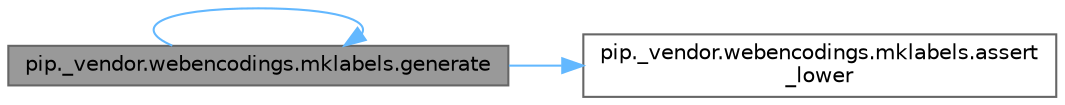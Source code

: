 digraph "pip._vendor.webencodings.mklabels.generate"
{
 // LATEX_PDF_SIZE
  bgcolor="transparent";
  edge [fontname=Helvetica,fontsize=10,labelfontname=Helvetica,labelfontsize=10];
  node [fontname=Helvetica,fontsize=10,shape=box,height=0.2,width=0.4];
  rankdir="LR";
  Node1 [id="Node000001",label="pip._vendor.webencodings.mklabels.generate",height=0.2,width=0.4,color="gray40", fillcolor="grey60", style="filled", fontcolor="black",tooltip=" "];
  Node1 -> Node2 [id="edge1_Node000001_Node000002",color="steelblue1",style="solid",tooltip=" "];
  Node2 [id="Node000002",label="pip._vendor.webencodings.mklabels.assert\l_lower",height=0.2,width=0.4,color="grey40", fillcolor="white", style="filled",URL="$namespacepip_1_1__vendor_1_1webencodings_1_1mklabels.html#a246ab6633bc955483d5403cbddac138a",tooltip=" "];
  Node1 -> Node1 [id="edge2_Node000001_Node000001",color="steelblue1",style="solid",tooltip=" "];
}
